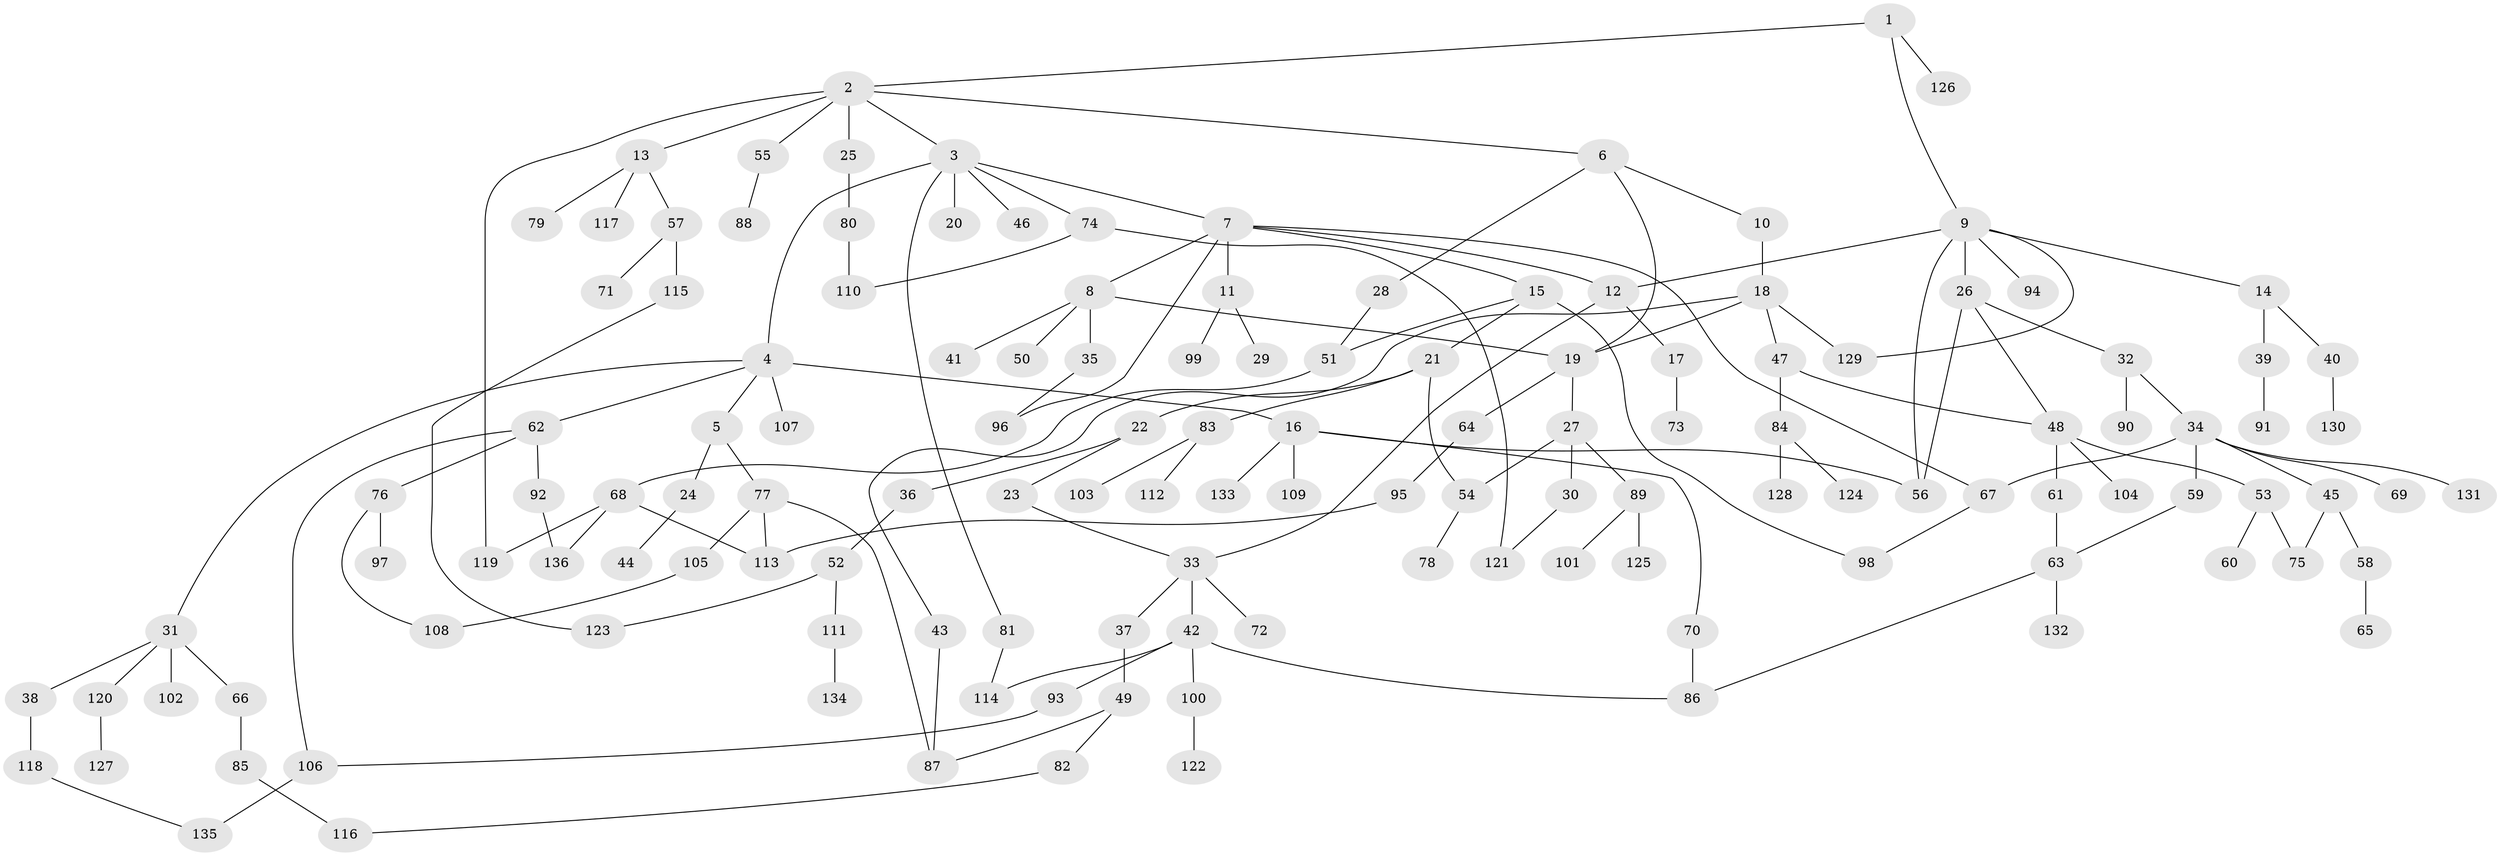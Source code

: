 // Generated by graph-tools (version 1.1) at 2025/13/03/09/25 04:13:26]
// undirected, 136 vertices, 166 edges
graph export_dot {
graph [start="1"]
  node [color=gray90,style=filled];
  1;
  2;
  3;
  4;
  5;
  6;
  7;
  8;
  9;
  10;
  11;
  12;
  13;
  14;
  15;
  16;
  17;
  18;
  19;
  20;
  21;
  22;
  23;
  24;
  25;
  26;
  27;
  28;
  29;
  30;
  31;
  32;
  33;
  34;
  35;
  36;
  37;
  38;
  39;
  40;
  41;
  42;
  43;
  44;
  45;
  46;
  47;
  48;
  49;
  50;
  51;
  52;
  53;
  54;
  55;
  56;
  57;
  58;
  59;
  60;
  61;
  62;
  63;
  64;
  65;
  66;
  67;
  68;
  69;
  70;
  71;
  72;
  73;
  74;
  75;
  76;
  77;
  78;
  79;
  80;
  81;
  82;
  83;
  84;
  85;
  86;
  87;
  88;
  89;
  90;
  91;
  92;
  93;
  94;
  95;
  96;
  97;
  98;
  99;
  100;
  101;
  102;
  103;
  104;
  105;
  106;
  107;
  108;
  109;
  110;
  111;
  112;
  113;
  114;
  115;
  116;
  117;
  118;
  119;
  120;
  121;
  122;
  123;
  124;
  125;
  126;
  127;
  128;
  129;
  130;
  131;
  132;
  133;
  134;
  135;
  136;
  1 -- 2;
  1 -- 9;
  1 -- 126;
  2 -- 3;
  2 -- 6;
  2 -- 13;
  2 -- 25;
  2 -- 55;
  2 -- 119;
  3 -- 4;
  3 -- 7;
  3 -- 20;
  3 -- 46;
  3 -- 74;
  3 -- 81;
  4 -- 5;
  4 -- 16;
  4 -- 31;
  4 -- 62;
  4 -- 107;
  5 -- 24;
  5 -- 77;
  6 -- 10;
  6 -- 19;
  6 -- 28;
  7 -- 8;
  7 -- 11;
  7 -- 12;
  7 -- 15;
  7 -- 67;
  7 -- 96;
  8 -- 35;
  8 -- 41;
  8 -- 50;
  8 -- 19;
  9 -- 14;
  9 -- 26;
  9 -- 94;
  9 -- 12;
  9 -- 56;
  9 -- 129;
  10 -- 18;
  11 -- 29;
  11 -- 99;
  12 -- 17;
  12 -- 33;
  13 -- 57;
  13 -- 79;
  13 -- 117;
  14 -- 39;
  14 -- 40;
  15 -- 21;
  15 -- 51;
  15 -- 98;
  16 -- 70;
  16 -- 109;
  16 -- 133;
  16 -- 56;
  17 -- 73;
  18 -- 43;
  18 -- 47;
  18 -- 129;
  18 -- 19;
  19 -- 27;
  19 -- 64;
  21 -- 22;
  21 -- 83;
  21 -- 54;
  22 -- 23;
  22 -- 36;
  23 -- 33;
  24 -- 44;
  25 -- 80;
  26 -- 32;
  26 -- 48;
  26 -- 56;
  27 -- 30;
  27 -- 54;
  27 -- 89;
  28 -- 51;
  30 -- 121;
  31 -- 38;
  31 -- 66;
  31 -- 102;
  31 -- 120;
  32 -- 34;
  32 -- 90;
  33 -- 37;
  33 -- 42;
  33 -- 72;
  34 -- 45;
  34 -- 59;
  34 -- 69;
  34 -- 131;
  34 -- 67;
  35 -- 96;
  36 -- 52;
  37 -- 49;
  38 -- 118;
  39 -- 91;
  40 -- 130;
  42 -- 86;
  42 -- 93;
  42 -- 100;
  42 -- 114;
  43 -- 87;
  45 -- 58;
  45 -- 75;
  47 -- 84;
  47 -- 48;
  48 -- 53;
  48 -- 61;
  48 -- 104;
  49 -- 82;
  49 -- 87;
  51 -- 68;
  52 -- 111;
  52 -- 123;
  53 -- 60;
  53 -- 75;
  54 -- 78;
  55 -- 88;
  57 -- 71;
  57 -- 115;
  58 -- 65;
  59 -- 63;
  61 -- 63;
  62 -- 76;
  62 -- 92;
  62 -- 106;
  63 -- 132;
  63 -- 86;
  64 -- 95;
  66 -- 85;
  67 -- 98;
  68 -- 136;
  68 -- 113;
  68 -- 119;
  70 -- 86;
  74 -- 110;
  74 -- 121;
  76 -- 97;
  76 -- 108;
  77 -- 105;
  77 -- 113;
  77 -- 87;
  80 -- 110;
  81 -- 114;
  82 -- 116;
  83 -- 103;
  83 -- 112;
  84 -- 124;
  84 -- 128;
  85 -- 116;
  89 -- 101;
  89 -- 125;
  92 -- 136;
  93 -- 106;
  95 -- 113;
  100 -- 122;
  105 -- 108;
  106 -- 135;
  111 -- 134;
  115 -- 123;
  118 -- 135;
  120 -- 127;
}
